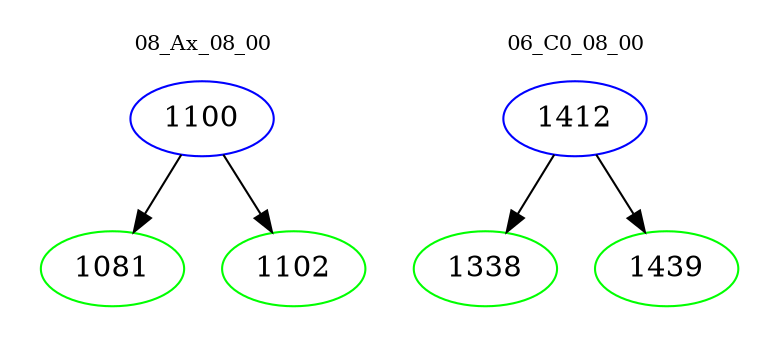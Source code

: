 digraph{
subgraph cluster_0 {
color = white
label = "08_Ax_08_00";
fontsize=10;
T0_1100 [label="1100", color="blue"]
T0_1100 -> T0_1081 [color="black"]
T0_1081 [label="1081", color="green"]
T0_1100 -> T0_1102 [color="black"]
T0_1102 [label="1102", color="green"]
}
subgraph cluster_1 {
color = white
label = "06_C0_08_00";
fontsize=10;
T1_1412 [label="1412", color="blue"]
T1_1412 -> T1_1338 [color="black"]
T1_1338 [label="1338", color="green"]
T1_1412 -> T1_1439 [color="black"]
T1_1439 [label="1439", color="green"]
}
}
